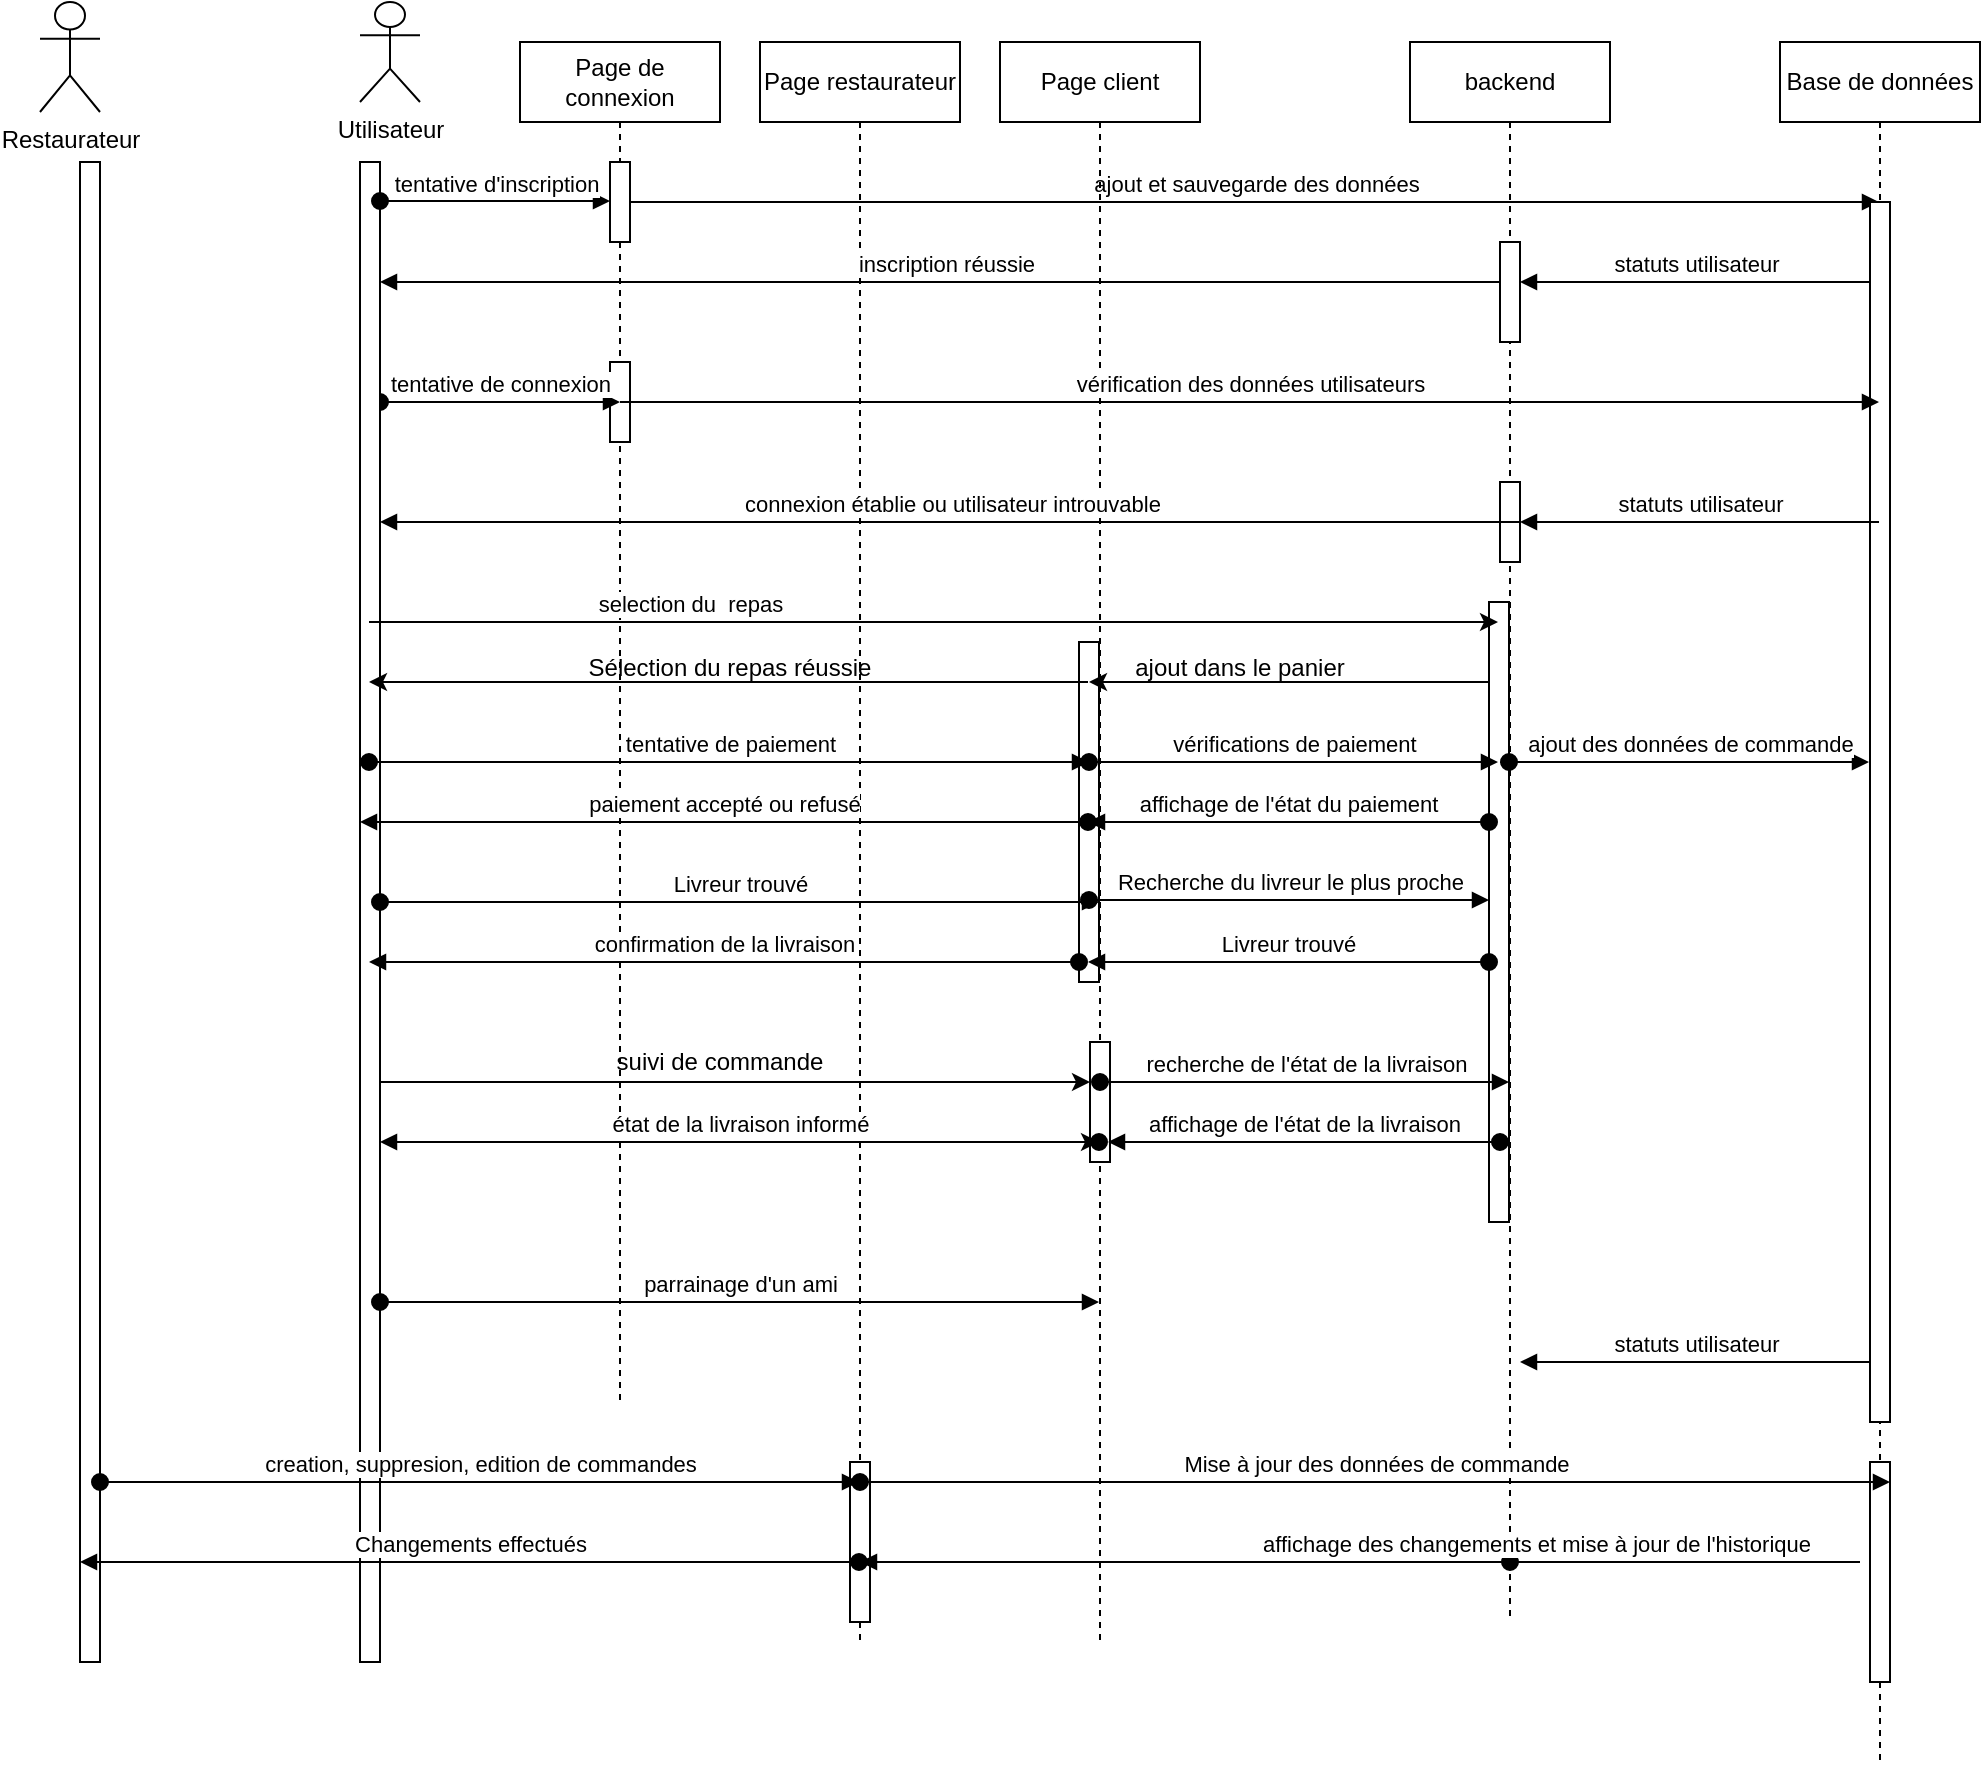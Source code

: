 <mxfile version="21.5.0" type="github">
  <diagram name="Page-1" id="2YBvvXClWsGukQMizWep">
    <mxGraphModel dx="1860" dy="550" grid="1" gridSize="10" guides="1" tooltips="1" connect="0" arrows="1" fold="1" page="1" pageScale="1" pageWidth="850" pageHeight="1100" math="0" shadow="0">
      <root>
        <mxCell id="0" />
        <mxCell id="1" parent="0" />
        <mxCell id="EvG-SNMMHzA-SjEUgjpf-83" value="" style="html=1;points=[];perimeter=orthogonalPerimeter;outlineConnect=0;targetShapes=umlLifeline;portConstraint=eastwest;newEdgeStyle={&quot;edgeStyle&quot;:&quot;elbowEdgeStyle&quot;,&quot;elbow&quot;:&quot;vertical&quot;,&quot;curved&quot;:0,&quot;rounded&quot;:0};" vertex="1" parent="1">
          <mxGeometry x="-240" y="100" width="10" height="750" as="geometry" />
        </mxCell>
        <mxCell id="EvG-SNMMHzA-SjEUgjpf-85" value="Page restaurateur" style="shape=umlLifeline;perimeter=lifelinePerimeter;whiteSpace=wrap;html=1;container=0;dropTarget=0;collapsible=0;recursiveResize=0;outlineConnect=0;portConstraint=eastwest;newEdgeStyle={&quot;edgeStyle&quot;:&quot;elbowEdgeStyle&quot;,&quot;elbow&quot;:&quot;vertical&quot;,&quot;curved&quot;:0,&quot;rounded&quot;:0};" vertex="1" parent="1">
          <mxGeometry x="100" y="40" width="100" height="800" as="geometry" />
        </mxCell>
        <mxCell id="EvG-SNMMHzA-SjEUgjpf-87" value="" style="html=1;points=[];perimeter=orthogonalPerimeter;outlineConnect=0;targetShapes=umlLifeline;portConstraint=eastwest;newEdgeStyle={&quot;edgeStyle&quot;:&quot;elbowEdgeStyle&quot;,&quot;elbow&quot;:&quot;vertical&quot;,&quot;curved&quot;:0,&quot;rounded&quot;:0};" vertex="1" parent="EvG-SNMMHzA-SjEUgjpf-85">
          <mxGeometry x="45" y="710" width="10" height="80" as="geometry" />
        </mxCell>
        <mxCell id="aM9ryv3xv72pqoxQDRHE-1" value="Page de connexion" style="shape=umlLifeline;perimeter=lifelinePerimeter;whiteSpace=wrap;html=1;container=0;dropTarget=0;collapsible=0;recursiveResize=0;outlineConnect=0;portConstraint=eastwest;newEdgeStyle={&quot;edgeStyle&quot;:&quot;elbowEdgeStyle&quot;,&quot;elbow&quot;:&quot;vertical&quot;,&quot;curved&quot;:0,&quot;rounded&quot;:0};" parent="1" vertex="1">
          <mxGeometry x="-20" y="40" width="100" height="680" as="geometry" />
        </mxCell>
        <mxCell id="aM9ryv3xv72pqoxQDRHE-2" value="" style="html=1;points=[];perimeter=orthogonalPerimeter;outlineConnect=0;targetShapes=umlLifeline;portConstraint=eastwest;newEdgeStyle={&quot;edgeStyle&quot;:&quot;elbowEdgeStyle&quot;,&quot;elbow&quot;:&quot;vertical&quot;,&quot;curved&quot;:0,&quot;rounded&quot;:0};" parent="aM9ryv3xv72pqoxQDRHE-1" vertex="1">
          <mxGeometry x="45" y="60" width="10" height="40" as="geometry" />
        </mxCell>
        <mxCell id="aM9ryv3xv72pqoxQDRHE-4" value="" style="html=1;points=[];perimeter=orthogonalPerimeter;outlineConnect=0;targetShapes=umlLifeline;portConstraint=eastwest;newEdgeStyle={&quot;edgeStyle&quot;:&quot;elbowEdgeStyle&quot;,&quot;elbow&quot;:&quot;vertical&quot;,&quot;curved&quot;:0,&quot;rounded&quot;:0};" parent="aM9ryv3xv72pqoxQDRHE-1" vertex="1">
          <mxGeometry x="45" y="160" width="10" height="40" as="geometry" />
        </mxCell>
        <mxCell id="aM9ryv3xv72pqoxQDRHE-7" value="ajout et sauvegarde des données" style="html=1;verticalAlign=bottom;endArrow=block;edgeStyle=elbowEdgeStyle;elbow=vertical;curved=0;rounded=0;" parent="1" source="aM9ryv3xv72pqoxQDRHE-2" target="EvG-SNMMHzA-SjEUgjpf-15" edge="1">
          <mxGeometry x="0.001" relative="1" as="geometry">
            <mxPoint x="195" y="130" as="sourcePoint" />
            <Array as="points">
              <mxPoint x="180" y="120" />
            </Array>
            <mxPoint x="265" y="120" as="targetPoint" />
            <mxPoint as="offset" />
          </mxGeometry>
        </mxCell>
        <mxCell id="aM9ryv3xv72pqoxQDRHE-9" value="inscription réussie" style="html=1;verticalAlign=bottom;endArrow=block;edgeStyle=elbowEdgeStyle;elbow=vertical;curved=0;rounded=0;" parent="1" source="EvG-SNMMHzA-SjEUgjpf-11" edge="1">
          <mxGeometry x="-0.001" relative="1" as="geometry">
            <mxPoint x="265" y="160" as="sourcePoint" />
            <Array as="points">
              <mxPoint x="190" y="160" />
            </Array>
            <mxPoint x="-90" y="160" as="targetPoint" />
            <mxPoint as="offset" />
          </mxGeometry>
        </mxCell>
        <mxCell id="EvG-SNMMHzA-SjEUgjpf-5" value="Page client" style="shape=umlLifeline;perimeter=lifelinePerimeter;whiteSpace=wrap;html=1;container=0;dropTarget=0;collapsible=0;recursiveResize=0;outlineConnect=0;portConstraint=eastwest;newEdgeStyle={&quot;edgeStyle&quot;:&quot;elbowEdgeStyle&quot;,&quot;elbow&quot;:&quot;vertical&quot;,&quot;curved&quot;:0,&quot;rounded&quot;:0};" vertex="1" parent="1">
          <mxGeometry x="220" y="40" width="100" height="800" as="geometry" />
        </mxCell>
        <mxCell id="EvG-SNMMHzA-SjEUgjpf-42" value="" style="html=1;points=[];perimeter=orthogonalPerimeter;outlineConnect=0;targetShapes=umlLifeline;portConstraint=eastwest;newEdgeStyle={&quot;edgeStyle&quot;:&quot;elbowEdgeStyle&quot;,&quot;elbow&quot;:&quot;vertical&quot;,&quot;curved&quot;:0,&quot;rounded&quot;:0};" vertex="1" parent="EvG-SNMMHzA-SjEUgjpf-5">
          <mxGeometry x="39.5" y="300" width="10" height="170" as="geometry" />
        </mxCell>
        <mxCell id="EvG-SNMMHzA-SjEUgjpf-35" value="" style="html=1;points=[];perimeter=orthogonalPerimeter;outlineConnect=0;targetShapes=umlLifeline;portConstraint=eastwest;newEdgeStyle={&quot;edgeStyle&quot;:&quot;elbowEdgeStyle&quot;,&quot;elbow&quot;:&quot;vertical&quot;,&quot;curved&quot;:0,&quot;rounded&quot;:0};" vertex="1" parent="EvG-SNMMHzA-SjEUgjpf-5">
          <mxGeometry x="45" y="500" width="10" height="60" as="geometry" />
        </mxCell>
        <mxCell id="EvG-SNMMHzA-SjEUgjpf-11" value="backend" style="shape=umlLifeline;perimeter=lifelinePerimeter;whiteSpace=wrap;html=1;container=0;dropTarget=0;collapsible=0;recursiveResize=0;outlineConnect=0;portConstraint=eastwest;newEdgeStyle={&quot;edgeStyle&quot;:&quot;elbowEdgeStyle&quot;,&quot;elbow&quot;:&quot;vertical&quot;,&quot;curved&quot;:0,&quot;rounded&quot;:0};" vertex="1" parent="1">
          <mxGeometry x="425" y="40" width="100" height="790" as="geometry" />
        </mxCell>
        <mxCell id="EvG-SNMMHzA-SjEUgjpf-12" value="" style="html=1;points=[];perimeter=orthogonalPerimeter;outlineConnect=0;targetShapes=umlLifeline;portConstraint=eastwest;newEdgeStyle={&quot;edgeStyle&quot;:&quot;elbowEdgeStyle&quot;,&quot;elbow&quot;:&quot;vertical&quot;,&quot;curved&quot;:0,&quot;rounded&quot;:0};" vertex="1" parent="EvG-SNMMHzA-SjEUgjpf-11">
          <mxGeometry x="45" y="220" width="10" height="40" as="geometry" />
        </mxCell>
        <mxCell id="EvG-SNMMHzA-SjEUgjpf-14" value="" style="html=1;points=[];perimeter=orthogonalPerimeter;outlineConnect=0;targetShapes=umlLifeline;portConstraint=eastwest;newEdgeStyle={&quot;edgeStyle&quot;:&quot;elbowEdgeStyle&quot;,&quot;elbow&quot;:&quot;vertical&quot;,&quot;curved&quot;:0,&quot;rounded&quot;:0};" vertex="1" parent="EvG-SNMMHzA-SjEUgjpf-11">
          <mxGeometry x="45" y="100" width="10" height="50" as="geometry" />
        </mxCell>
        <mxCell id="EvG-SNMMHzA-SjEUgjpf-49" value="" style="html=1;points=[];perimeter=orthogonalPerimeter;outlineConnect=0;targetShapes=umlLifeline;portConstraint=eastwest;newEdgeStyle={&quot;edgeStyle&quot;:&quot;elbowEdgeStyle&quot;,&quot;elbow&quot;:&quot;vertical&quot;,&quot;curved&quot;:0,&quot;rounded&quot;:0};" vertex="1" parent="EvG-SNMMHzA-SjEUgjpf-11">
          <mxGeometry x="39.5" y="280" width="10" height="310" as="geometry" />
        </mxCell>
        <mxCell id="EvG-SNMMHzA-SjEUgjpf-15" value="Base de données" style="shape=umlLifeline;perimeter=lifelinePerimeter;whiteSpace=wrap;html=1;container=0;dropTarget=0;collapsible=0;recursiveResize=0;outlineConnect=0;portConstraint=eastwest;newEdgeStyle={&quot;edgeStyle&quot;:&quot;elbowEdgeStyle&quot;,&quot;elbow&quot;:&quot;vertical&quot;,&quot;curved&quot;:0,&quot;rounded&quot;:0};" vertex="1" parent="1">
          <mxGeometry x="610" y="40" width="100" height="860" as="geometry" />
        </mxCell>
        <mxCell id="EvG-SNMMHzA-SjEUgjpf-16" value="" style="html=1;points=[];perimeter=orthogonalPerimeter;outlineConnect=0;targetShapes=umlLifeline;portConstraint=eastwest;newEdgeStyle={&quot;edgeStyle&quot;:&quot;elbowEdgeStyle&quot;,&quot;elbow&quot;:&quot;vertical&quot;,&quot;curved&quot;:0,&quot;rounded&quot;:0};" vertex="1" parent="EvG-SNMMHzA-SjEUgjpf-15">
          <mxGeometry x="45" y="80" width="10" height="610" as="geometry" />
        </mxCell>
        <mxCell id="EvG-SNMMHzA-SjEUgjpf-90" value="" style="html=1;points=[];perimeter=orthogonalPerimeter;outlineConnect=0;targetShapes=umlLifeline;portConstraint=eastwest;newEdgeStyle={&quot;edgeStyle&quot;:&quot;elbowEdgeStyle&quot;,&quot;elbow&quot;:&quot;vertical&quot;,&quot;curved&quot;:0,&quot;rounded&quot;:0};" vertex="1" parent="EvG-SNMMHzA-SjEUgjpf-15">
          <mxGeometry x="45" y="710" width="10" height="110" as="geometry" />
        </mxCell>
        <mxCell id="EvG-SNMMHzA-SjEUgjpf-21" value="Utilisateur" style="shape=umlActor;verticalLabelPosition=bottom;verticalAlign=top;html=1;outlineConnect=0;" vertex="1" parent="1">
          <mxGeometry x="-100" y="20" width="30" height="50" as="geometry" />
        </mxCell>
        <mxCell id="EvG-SNMMHzA-SjEUgjpf-24" value="" style="endArrow=none;dashed=1;html=1;rounded=0;" edge="1" parent="1" source="EvG-SNMMHzA-SjEUgjpf-6">
          <mxGeometry width="50" height="50" relative="1" as="geometry">
            <mxPoint x="-90" y="480" as="sourcePoint" />
            <mxPoint x="-90" y="110" as="targetPoint" />
          </mxGeometry>
        </mxCell>
        <mxCell id="EvG-SNMMHzA-SjEUgjpf-25" value="statuts utilisateur" style="html=1;verticalAlign=bottom;endArrow=block;edgeStyle=elbowEdgeStyle;elbow=vertical;curved=0;rounded=0;" edge="1" parent="1" source="EvG-SNMMHzA-SjEUgjpf-16">
          <mxGeometry relative="1" as="geometry">
            <mxPoint x="795" y="160" as="sourcePoint" />
            <Array as="points">
              <mxPoint x="550" y="160" />
            </Array>
            <mxPoint x="480" y="160" as="targetPoint" />
          </mxGeometry>
        </mxCell>
        <mxCell id="EvG-SNMMHzA-SjEUgjpf-27" value="tentative de connexion" style="html=1;verticalAlign=bottom;startArrow=oval;endArrow=block;startSize=8;edgeStyle=elbowEdgeStyle;elbow=vertical;curved=0;rounded=0;" edge="1" parent="1">
          <mxGeometry relative="1" as="geometry">
            <mxPoint x="-90" y="220" as="sourcePoint" />
            <mxPoint x="30" y="220" as="targetPoint" />
          </mxGeometry>
        </mxCell>
        <mxCell id="EvG-SNMMHzA-SjEUgjpf-28" value="vérification des données utilisateurs" style="html=1;verticalAlign=bottom;endArrow=block;edgeStyle=elbowEdgeStyle;elbow=vertical;curved=0;rounded=0;" edge="1" parent="1" source="aM9ryv3xv72pqoxQDRHE-1" target="EvG-SNMMHzA-SjEUgjpf-15">
          <mxGeometry relative="1" as="geometry">
            <mxPoint x="80" y="220" as="sourcePoint" />
            <Array as="points">
              <mxPoint x="175" y="220" />
            </Array>
            <mxPoint x="610" y="220" as="targetPoint" />
            <mxPoint as="offset" />
          </mxGeometry>
        </mxCell>
        <mxCell id="EvG-SNMMHzA-SjEUgjpf-30" value="statuts utilisateur" style="html=1;verticalAlign=bottom;endArrow=block;edgeStyle=elbowEdgeStyle;elbow=vertical;curved=0;rounded=0;" edge="1" parent="1" source="EvG-SNMMHzA-SjEUgjpf-15">
          <mxGeometry relative="1" as="geometry">
            <mxPoint x="610" y="280" as="sourcePoint" />
            <Array as="points">
              <mxPoint x="550" y="280" />
            </Array>
            <mxPoint x="480" y="280" as="targetPoint" />
          </mxGeometry>
        </mxCell>
        <mxCell id="EvG-SNMMHzA-SjEUgjpf-31" value="connexion établie ou utilisateur introuvable" style="html=1;verticalAlign=bottom;endArrow=block;edgeStyle=elbowEdgeStyle;elbow=vertical;curved=0;rounded=0;" edge="1" parent="1">
          <mxGeometry x="-0.001" relative="1" as="geometry">
            <mxPoint x="480" y="280" as="sourcePoint" />
            <Array as="points">
              <mxPoint x="190" y="280" />
            </Array>
            <mxPoint x="-90" y="280" as="targetPoint" />
            <mxPoint as="offset" />
          </mxGeometry>
        </mxCell>
        <mxCell id="EvG-SNMMHzA-SjEUgjpf-34" value="" style="endArrow=none;dashed=1;html=1;rounded=0;" edge="1" parent="1" target="EvG-SNMMHzA-SjEUgjpf-6">
          <mxGeometry width="50" height="50" relative="1" as="geometry">
            <mxPoint x="-90" y="480" as="sourcePoint" />
            <mxPoint x="-90" y="110" as="targetPoint" />
          </mxGeometry>
        </mxCell>
        <mxCell id="EvG-SNMMHzA-SjEUgjpf-6" value="" style="html=1;points=[];perimeter=orthogonalPerimeter;outlineConnect=0;targetShapes=umlLifeline;portConstraint=eastwest;newEdgeStyle={&quot;edgeStyle&quot;:&quot;elbowEdgeStyle&quot;,&quot;elbow&quot;:&quot;vertical&quot;,&quot;curved&quot;:0,&quot;rounded&quot;:0};" vertex="1" parent="1">
          <mxGeometry x="-100" y="100" width="10" height="750" as="geometry" />
        </mxCell>
        <mxCell id="aM9ryv3xv72pqoxQDRHE-3" value="tentative d&#39;inscription" style="html=1;verticalAlign=bottom;startArrow=oval;endArrow=block;startSize=8;edgeStyle=elbowEdgeStyle;elbow=vertical;curved=0;rounded=0;" parent="1" target="aM9ryv3xv72pqoxQDRHE-2" edge="1">
          <mxGeometry relative="1" as="geometry">
            <mxPoint x="-90" y="119.5" as="sourcePoint" />
            <mxPoint x="20" y="120" as="targetPoint" />
          </mxGeometry>
        </mxCell>
        <mxCell id="EvG-SNMMHzA-SjEUgjpf-38" value="selection du&amp;nbsp; repas" style="edgeLabel;html=1;align=center;verticalAlign=middle;resizable=0;points=[];" vertex="1" connectable="0" parent="1">
          <mxGeometry x="64.497" y="321.162" as="geometry" />
        </mxCell>
        <mxCell id="EvG-SNMMHzA-SjEUgjpf-44" value="" style="endArrow=classic;html=1;rounded=0;" edge="1" parent="1">
          <mxGeometry width="50" height="50" relative="1" as="geometry">
            <mxPoint x="-95.5" y="330" as="sourcePoint" />
            <mxPoint x="469" y="330" as="targetPoint" />
          </mxGeometry>
        </mxCell>
        <mxCell id="EvG-SNMMHzA-SjEUgjpf-45" value="" style="endArrow=classic;html=1;rounded=0;" edge="1" parent="1" source="EvG-SNMMHzA-SjEUgjpf-49">
          <mxGeometry width="50" height="50" relative="1" as="geometry">
            <mxPoint x="429" y="360" as="sourcePoint" />
            <mxPoint x="264.5" y="360" as="targetPoint" />
          </mxGeometry>
        </mxCell>
        <mxCell id="EvG-SNMMHzA-SjEUgjpf-46" value="ajout dans le panier" style="text;html=1;strokeColor=none;fillColor=none;align=center;verticalAlign=middle;whiteSpace=wrap;rounded=0;" vertex="1" parent="1">
          <mxGeometry x="284.5" y="340" width="110" height="25" as="geometry" />
        </mxCell>
        <mxCell id="EvG-SNMMHzA-SjEUgjpf-48" value="tentative de paiement" style="html=1;verticalAlign=bottom;startArrow=oval;endArrow=block;startSize=8;edgeStyle=elbowEdgeStyle;elbow=vertical;curved=0;rounded=0;" edge="1" parent="1">
          <mxGeometry relative="1" as="geometry">
            <mxPoint x="-95.5" y="400" as="sourcePoint" />
            <mxPoint x="264.5" y="400" as="targetPoint" />
          </mxGeometry>
        </mxCell>
        <mxCell id="EvG-SNMMHzA-SjEUgjpf-50" value="ajout des données de commande" style="html=1;verticalAlign=bottom;startArrow=oval;endArrow=block;startSize=8;edgeStyle=elbowEdgeStyle;elbow=vertical;curved=0;rounded=0;" edge="1" parent="1">
          <mxGeometry relative="1" as="geometry">
            <mxPoint x="474.5" y="400" as="sourcePoint" />
            <mxPoint x="654.5" y="400" as="targetPoint" />
          </mxGeometry>
        </mxCell>
        <mxCell id="EvG-SNMMHzA-SjEUgjpf-51" value="paiement accepté ou refusé" style="html=1;verticalAlign=bottom;startArrow=oval;endArrow=block;startSize=8;edgeStyle=elbowEdgeStyle;elbow=vertical;curved=0;rounded=0;" edge="1" parent="1">
          <mxGeometry relative="1" as="geometry">
            <mxPoint x="264" y="430" as="sourcePoint" />
            <mxPoint x="-100" y="430" as="targetPoint" />
            <Array as="points" />
          </mxGeometry>
        </mxCell>
        <mxCell id="EvG-SNMMHzA-SjEUgjpf-52" value="Recherche du livreur le plus proche" style="html=1;verticalAlign=bottom;startArrow=oval;endArrow=block;startSize=8;edgeStyle=elbowEdgeStyle;elbow=vertical;curved=0;rounded=0;" edge="1" parent="1" target="EvG-SNMMHzA-SjEUgjpf-49">
          <mxGeometry relative="1" as="geometry">
            <mxPoint x="264.5" y="469" as="sourcePoint" />
            <mxPoint x="439.5" y="469" as="targetPoint" />
          </mxGeometry>
        </mxCell>
        <mxCell id="EvG-SNMMHzA-SjEUgjpf-53" value="" style="endArrow=classic;html=1;rounded=0;" edge="1" parent="1">
          <mxGeometry width="50" height="50" relative="1" as="geometry">
            <mxPoint x="264" y="360" as="sourcePoint" />
            <mxPoint x="-95.5" y="360" as="targetPoint" />
          </mxGeometry>
        </mxCell>
        <mxCell id="EvG-SNMMHzA-SjEUgjpf-54" value="Sélection du repas réussie" style="text;html=1;strokeColor=none;fillColor=none;align=center;verticalAlign=middle;whiteSpace=wrap;rounded=0;" vertex="1" parent="1">
          <mxGeometry x="-5.5" y="337.5" width="180" height="30" as="geometry" />
        </mxCell>
        <mxCell id="EvG-SNMMHzA-SjEUgjpf-55" value="vérifications de paiement" style="html=1;verticalAlign=bottom;startArrow=oval;endArrow=block;startSize=8;edgeStyle=elbowEdgeStyle;elbow=vertical;curved=0;rounded=0;" edge="1" parent="1">
          <mxGeometry relative="1" as="geometry">
            <mxPoint x="264.5" y="400" as="sourcePoint" />
            <mxPoint x="469" y="400" as="targetPoint" />
          </mxGeometry>
        </mxCell>
        <mxCell id="EvG-SNMMHzA-SjEUgjpf-56" value="affichage de l&#39;état du paiement" style="html=1;verticalAlign=bottom;startArrow=oval;endArrow=block;startSize=8;edgeStyle=elbowEdgeStyle;elbow=vertical;curved=0;rounded=0;" edge="1" parent="1" source="EvG-SNMMHzA-SjEUgjpf-49">
          <mxGeometry relative="1" as="geometry">
            <mxPoint x="434.5" y="430" as="sourcePoint" />
            <mxPoint x="264" y="430" as="targetPoint" />
            <Array as="points" />
          </mxGeometry>
        </mxCell>
        <mxCell id="EvG-SNMMHzA-SjEUgjpf-57" value="Livreur trouvé" style="html=1;verticalAlign=bottom;startArrow=oval;endArrow=block;startSize=8;edgeStyle=elbowEdgeStyle;elbow=vertical;curved=0;rounded=0;" edge="1" parent="1">
          <mxGeometry relative="1" as="geometry">
            <mxPoint x="464.5" y="500" as="sourcePoint" />
            <mxPoint x="264" y="500" as="targetPoint" />
          </mxGeometry>
        </mxCell>
        <mxCell id="EvG-SNMMHzA-SjEUgjpf-58" value="confirmation de la livraison" style="html=1;verticalAlign=bottom;startArrow=oval;endArrow=block;startSize=8;edgeStyle=elbowEdgeStyle;elbow=vertical;curved=0;rounded=0;" edge="1" parent="1">
          <mxGeometry relative="1" as="geometry">
            <mxPoint x="259.5" y="500" as="sourcePoint" />
            <mxPoint x="-95.5" y="500" as="targetPoint" />
          </mxGeometry>
        </mxCell>
        <mxCell id="EvG-SNMMHzA-SjEUgjpf-59" value="" style="endArrow=classic;html=1;rounded=0;" edge="1" parent="1" target="EvG-SNMMHzA-SjEUgjpf-35">
          <mxGeometry width="50" height="50" relative="1" as="geometry">
            <mxPoint x="-90" y="560" as="sourcePoint" />
            <mxPoint x="260" y="560" as="targetPoint" />
          </mxGeometry>
        </mxCell>
        <mxCell id="EvG-SNMMHzA-SjEUgjpf-62" value="suivi de commande" style="text;html=1;strokeColor=none;fillColor=none;align=center;verticalAlign=middle;whiteSpace=wrap;rounded=0;" vertex="1" parent="1">
          <mxGeometry x="15" y="535" width="130" height="30" as="geometry" />
        </mxCell>
        <mxCell id="EvG-SNMMHzA-SjEUgjpf-64" value="affichage de l&#39;état de la livraison" style="html=1;verticalAlign=bottom;startArrow=oval;endArrow=block;startSize=8;edgeStyle=elbowEdgeStyle;elbow=vertical;curved=0;rounded=0;" edge="1" parent="1">
          <mxGeometry relative="1" as="geometry">
            <mxPoint x="470" y="590" as="sourcePoint" />
            <mxPoint x="274" y="590" as="targetPoint" />
          </mxGeometry>
        </mxCell>
        <mxCell id="EvG-SNMMHzA-SjEUgjpf-66" value="recherche de l&#39;état de la livraison" style="html=1;verticalAlign=bottom;startArrow=oval;endArrow=block;startSize=8;edgeStyle=elbowEdgeStyle;elbow=vertical;curved=0;rounded=0;" edge="1" parent="1" target="EvG-SNMMHzA-SjEUgjpf-11">
          <mxGeometry relative="1" as="geometry">
            <mxPoint x="270" y="560" as="sourcePoint" />
            <mxPoint x="445" y="560" as="targetPoint" />
          </mxGeometry>
        </mxCell>
        <mxCell id="EvG-SNMMHzA-SjEUgjpf-67" value="état de la livraison informé" style="html=1;verticalAlign=bottom;startArrow=oval;endArrow=block;startSize=8;edgeStyle=elbowEdgeStyle;elbow=vertical;curved=0;rounded=0;" edge="1" parent="1" source="EvG-SNMMHzA-SjEUgjpf-5">
          <mxGeometry relative="1" as="geometry">
            <mxPoint x="110.5" y="590" as="sourcePoint" />
            <mxPoint x="-90" y="590" as="targetPoint" />
          </mxGeometry>
        </mxCell>
        <mxCell id="EvG-SNMMHzA-SjEUgjpf-68" value="" style="endArrow=classic;html=1;rounded=0;" edge="1" parent="1" target="EvG-SNMMHzA-SjEUgjpf-5">
          <mxGeometry width="50" height="50" relative="1" as="geometry">
            <mxPoint x="250" y="590" as="sourcePoint" />
            <mxPoint x="300" y="540" as="targetPoint" />
          </mxGeometry>
        </mxCell>
        <mxCell id="EvG-SNMMHzA-SjEUgjpf-69" value="affichage des changements et mise à jour de l&#39;historique" style="html=1;verticalAlign=bottom;startArrow=oval;endArrow=block;startSize=8;edgeStyle=elbowEdgeStyle;elbow=vertical;curved=0;rounded=0;" edge="1" parent="1" source="EvG-SNMMHzA-SjEUgjpf-11">
          <mxGeometry relative="1" as="geometry">
            <mxPoint x="345.5" y="800" as="sourcePoint" />
            <mxPoint x="150" y="800" as="targetPoint" />
            <Array as="points">
              <mxPoint x="650" y="800" />
            </Array>
          </mxGeometry>
        </mxCell>
        <mxCell id="EvG-SNMMHzA-SjEUgjpf-70" value="Livreur trouvé" style="html=1;verticalAlign=bottom;startArrow=oval;endArrow=block;startSize=8;edgeStyle=elbowEdgeStyle;elbow=vertical;curved=0;rounded=0;" edge="1" parent="1" source="EvG-SNMMHzA-SjEUgjpf-6" target="EvG-SNMMHzA-SjEUgjpf-5">
          <mxGeometry relative="1" as="geometry">
            <mxPoint x="332.5" y="960" as="sourcePoint" />
            <mxPoint x="132" y="960" as="targetPoint" />
          </mxGeometry>
        </mxCell>
        <mxCell id="EvG-SNMMHzA-SjEUgjpf-71" value="Mise à jour des données de commande" style="html=1;verticalAlign=bottom;startArrow=oval;endArrow=block;startSize=8;edgeStyle=elbowEdgeStyle;elbow=vertical;curved=0;rounded=0;" edge="1" parent="1" source="EvG-SNMMHzA-SjEUgjpf-85">
          <mxGeometry relative="1" as="geometry">
            <mxPoint x="480" y="760" as="sourcePoint" />
            <mxPoint x="665" y="760" as="targetPoint" />
          </mxGeometry>
        </mxCell>
        <mxCell id="EvG-SNMMHzA-SjEUgjpf-73" value="creation, suppresion, edition de commandes" style="html=1;verticalAlign=bottom;startArrow=oval;endArrow=block;startSize=8;edgeStyle=elbowEdgeStyle;elbow=vertical;curved=0;rounded=0;" edge="1" parent="1" target="EvG-SNMMHzA-SjEUgjpf-85">
          <mxGeometry relative="1" as="geometry">
            <mxPoint x="-230" y="760" as="sourcePoint" />
            <mxPoint x="269.5" y="760" as="targetPoint" />
          </mxGeometry>
        </mxCell>
        <mxCell id="EvG-SNMMHzA-SjEUgjpf-75" value="Changements effectués" style="html=1;verticalAlign=bottom;startArrow=oval;endArrow=block;startSize=8;edgeStyle=elbowEdgeStyle;elbow=vertical;curved=0;rounded=0;" edge="1" parent="1" source="EvG-SNMMHzA-SjEUgjpf-85">
          <mxGeometry relative="1" as="geometry">
            <mxPoint x="-39.5" y="800" as="sourcePoint" />
            <mxPoint x="-240" y="800" as="targetPoint" />
          </mxGeometry>
        </mxCell>
        <mxCell id="EvG-SNMMHzA-SjEUgjpf-76" value="parrainage d&#39;un ami" style="html=1;verticalAlign=bottom;startArrow=oval;endArrow=block;startSize=8;edgeStyle=elbowEdgeStyle;elbow=vertical;curved=0;rounded=0;" edge="1" parent="1" target="EvG-SNMMHzA-SjEUgjpf-5">
          <mxGeometry relative="1" as="geometry">
            <mxPoint x="-90" y="670" as="sourcePoint" />
            <mxPoint x="79.5" y="670" as="targetPoint" />
          </mxGeometry>
        </mxCell>
        <mxCell id="EvG-SNMMHzA-SjEUgjpf-78" value="statuts utilisateur" style="html=1;verticalAlign=bottom;endArrow=block;edgeStyle=elbowEdgeStyle;elbow=vertical;curved=0;rounded=0;" edge="1" parent="1">
          <mxGeometry relative="1" as="geometry">
            <mxPoint x="655" y="700" as="sourcePoint" />
            <Array as="points">
              <mxPoint x="550" y="700" />
            </Array>
            <mxPoint x="480" y="700" as="targetPoint" />
          </mxGeometry>
        </mxCell>
        <mxCell id="EvG-SNMMHzA-SjEUgjpf-79" value="Restaurateur" style="shape=umlActor;verticalLabelPosition=bottom;verticalAlign=top;html=1;outlineConnect=0;" vertex="1" parent="1">
          <mxGeometry x="-260" y="20" width="30" height="55" as="geometry" />
        </mxCell>
        <mxCell id="EvG-SNMMHzA-SjEUgjpf-82" value="" style="endArrow=none;dashed=1;html=1;rounded=0;" edge="1" parent="1" source="EvG-SNMMHzA-SjEUgjpf-83">
          <mxGeometry width="50" height="50" relative="1" as="geometry">
            <mxPoint x="-240" y="981.6" as="sourcePoint" />
            <mxPoint x="-240" y="100" as="targetPoint" />
          </mxGeometry>
        </mxCell>
      </root>
    </mxGraphModel>
  </diagram>
</mxfile>
